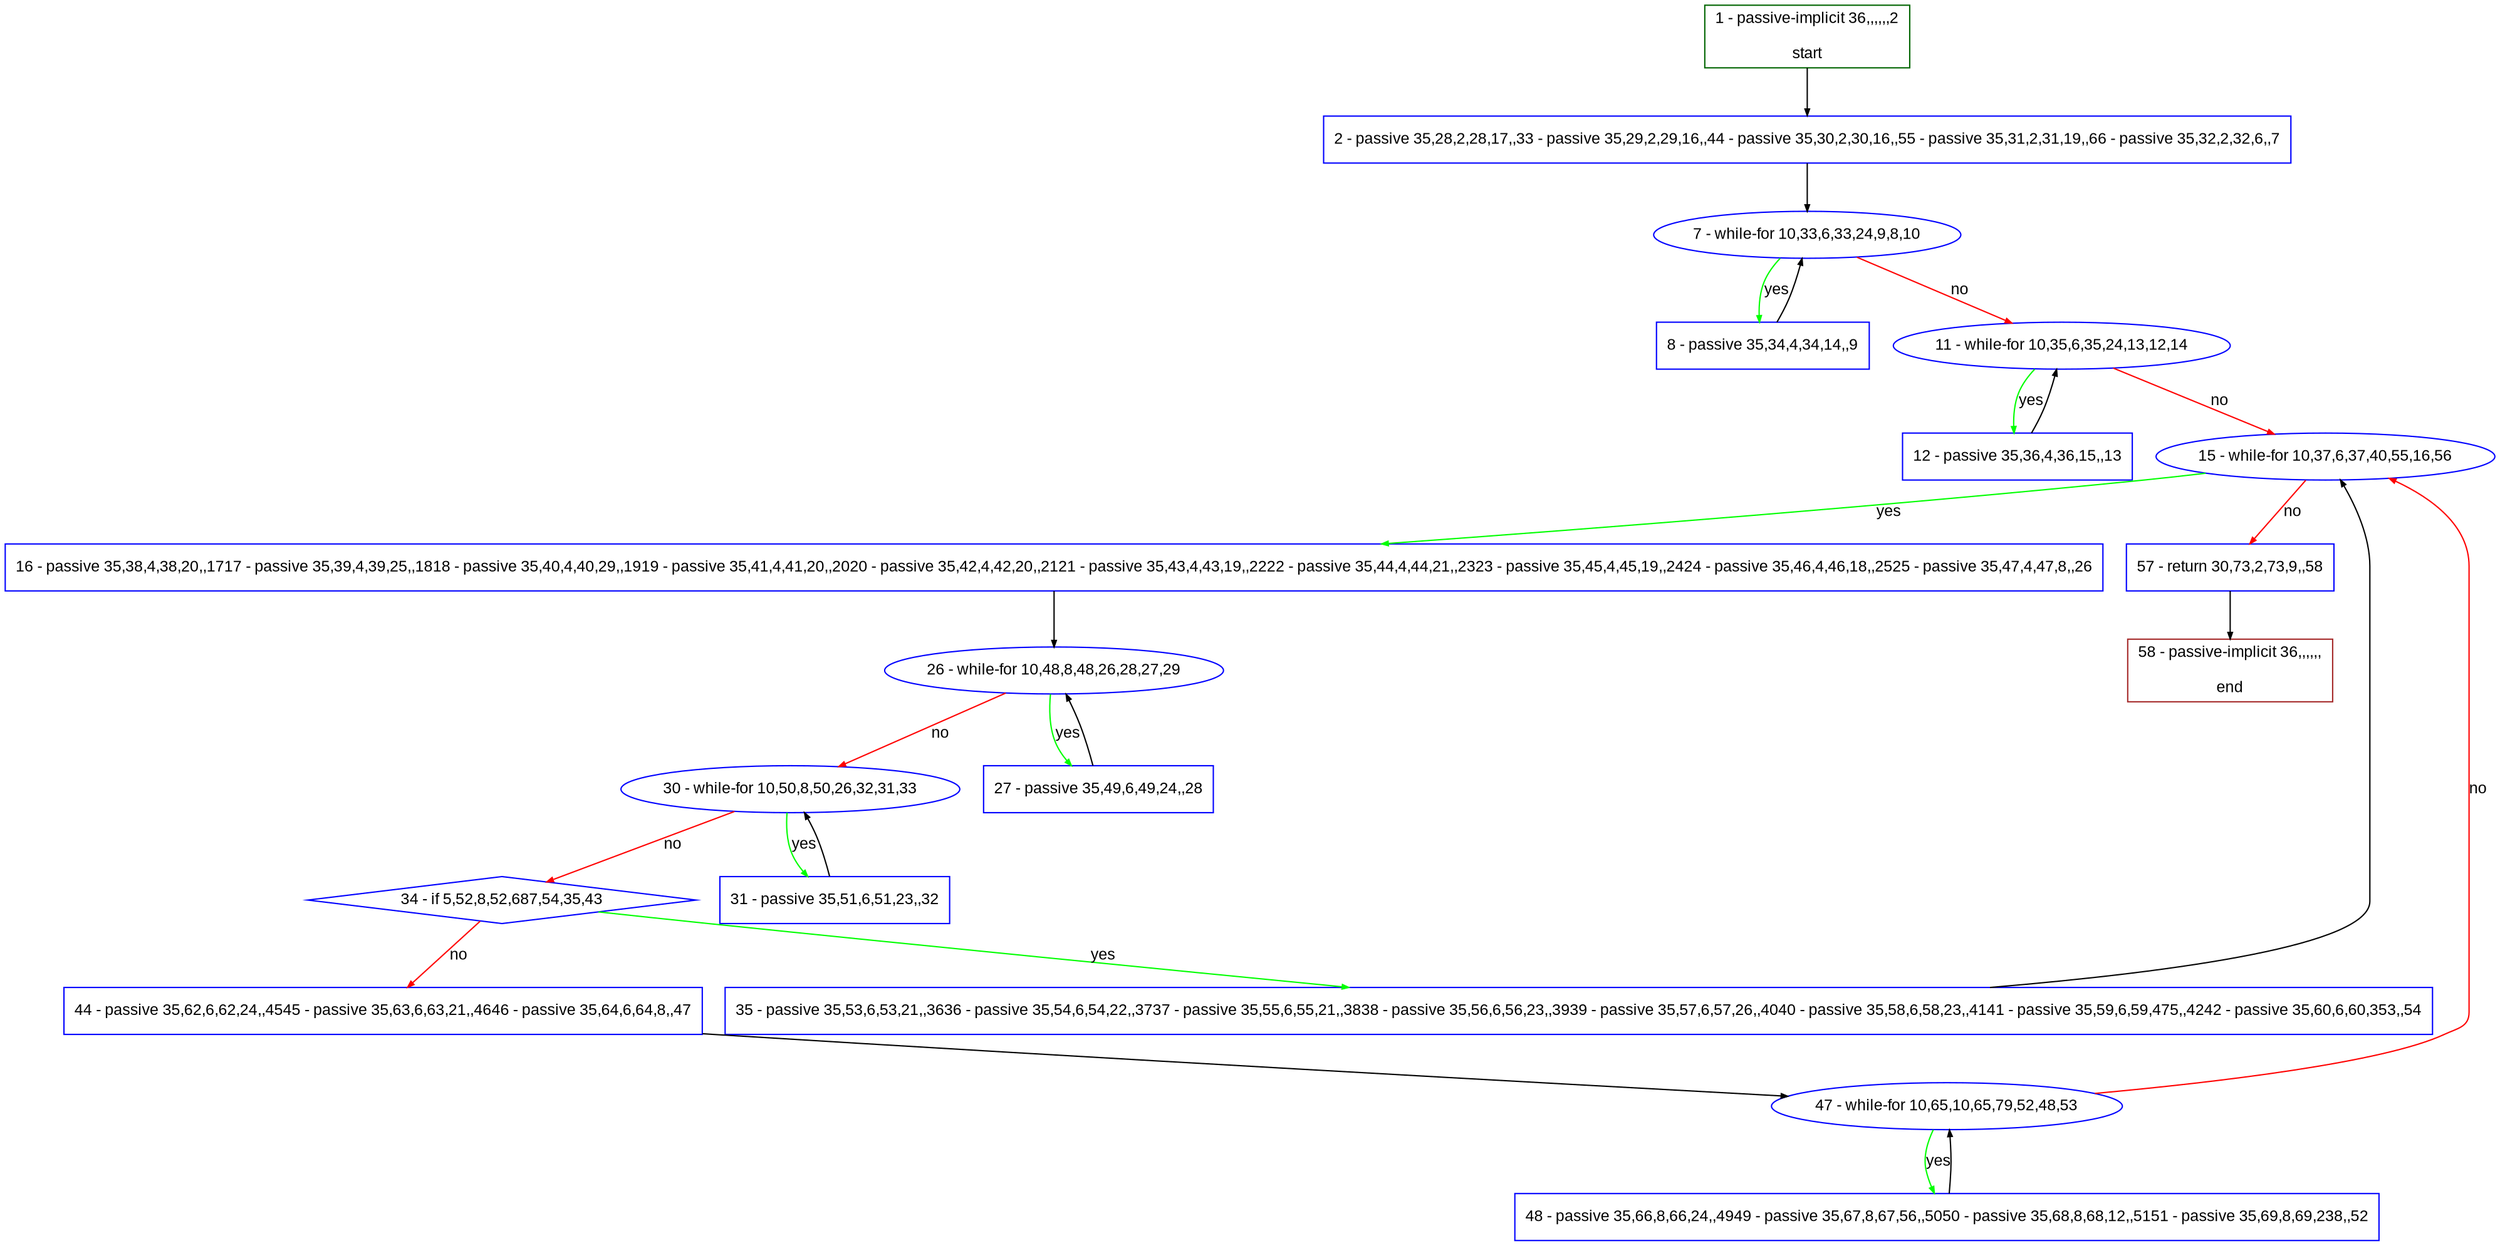 digraph "" {
  graph [pack="true", label="", fontsize="12", packmode="clust", fontname="Arial", fillcolor="#FFFFCC", bgcolor="white", style="rounded,filled", compound="true"];
  node [node_initialized="no", label="", color="grey", fontsize="12", fillcolor="white", fontname="Arial", style="filled", shape="rectangle", compound="true", fixedsize="false"];
  edge [fontcolor="black", arrowhead="normal", arrowtail="none", arrowsize="0.5", ltail="", label="", color="black", fontsize="12", lhead="", fontname="Arial", dir="forward", compound="true"];
  __N1 [label="2 - passive 35,28,2,28,17,,33 - passive 35,29,2,29,16,,44 - passive 35,30,2,30,16,,55 - passive 35,31,2,31,19,,66 - passive 35,32,2,32,6,,7", color="#0000ff", fillcolor="#ffffff", style="filled", shape="box"];
  __N2 [label="1 - passive-implicit 36,,,,,,2\n\nstart", color="#006400", fillcolor="#ffffff", style="filled", shape="box"];
  __N3 [label="7 - while-for 10,33,6,33,24,9,8,10", color="#0000ff", fillcolor="#ffffff", style="filled", shape="oval"];
  __N4 [label="8 - passive 35,34,4,34,14,,9", color="#0000ff", fillcolor="#ffffff", style="filled", shape="box"];
  __N5 [label="11 - while-for 10,35,6,35,24,13,12,14", color="#0000ff", fillcolor="#ffffff", style="filled", shape="oval"];
  __N6 [label="12 - passive 35,36,4,36,15,,13", color="#0000ff", fillcolor="#ffffff", style="filled", shape="box"];
  __N7 [label="15 - while-for 10,37,6,37,40,55,16,56", color="#0000ff", fillcolor="#ffffff", style="filled", shape="oval"];
  __N8 [label="16 - passive 35,38,4,38,20,,1717 - passive 35,39,4,39,25,,1818 - passive 35,40,4,40,29,,1919 - passive 35,41,4,41,20,,2020 - passive 35,42,4,42,20,,2121 - passive 35,43,4,43,19,,2222 - passive 35,44,4,44,21,,2323 - passive 35,45,4,45,19,,2424 - passive 35,46,4,46,18,,2525 - passive 35,47,4,47,8,,26", color="#0000ff", fillcolor="#ffffff", style="filled", shape="box"];
  __N9 [label="57 - return 30,73,2,73,9,,58", color="#0000ff", fillcolor="#ffffff", style="filled", shape="box"];
  __N10 [label="26 - while-for 10,48,8,48,26,28,27,29", color="#0000ff", fillcolor="#ffffff", style="filled", shape="oval"];
  __N11 [label="27 - passive 35,49,6,49,24,,28", color="#0000ff", fillcolor="#ffffff", style="filled", shape="box"];
  __N12 [label="30 - while-for 10,50,8,50,26,32,31,33", color="#0000ff", fillcolor="#ffffff", style="filled", shape="oval"];
  __N13 [label="31 - passive 35,51,6,51,23,,32", color="#0000ff", fillcolor="#ffffff", style="filled", shape="box"];
  __N14 [label="34 - if 5,52,8,52,687,54,35,43", color="#0000ff", fillcolor="#ffffff", style="filled", shape="diamond"];
  __N15 [label="35 - passive 35,53,6,53,21,,3636 - passive 35,54,6,54,22,,3737 - passive 35,55,6,55,21,,3838 - passive 35,56,6,56,23,,3939 - passive 35,57,6,57,26,,4040 - passive 35,58,6,58,23,,4141 - passive 35,59,6,59,475,,4242 - passive 35,60,6,60,353,,54", color="#0000ff", fillcolor="#ffffff", style="filled", shape="box"];
  __N16 [label="44 - passive 35,62,6,62,24,,4545 - passive 35,63,6,63,21,,4646 - passive 35,64,6,64,8,,47", color="#0000ff", fillcolor="#ffffff", style="filled", shape="box"];
  __N17 [label="47 - while-for 10,65,10,65,79,52,48,53", color="#0000ff", fillcolor="#ffffff", style="filled", shape="oval"];
  __N18 [label="48 - passive 35,66,8,66,24,,4949 - passive 35,67,8,67,56,,5050 - passive 35,68,8,68,12,,5151 - passive 35,69,8,69,238,,52", color="#0000ff", fillcolor="#ffffff", style="filled", shape="box"];
  __N19 [label="58 - passive-implicit 36,,,,,,\n\nend", color="#a52a2a", fillcolor="#ffffff", style="filled", shape="box"];
  __N2 -> __N1 [arrowhead="normal", arrowtail="none", color="#000000", label="", dir="forward"];
  __N1 -> __N3 [arrowhead="normal", arrowtail="none", color="#000000", label="", dir="forward"];
  __N3 -> __N4 [arrowhead="normal", arrowtail="none", color="#00ff00", label="yes", dir="forward"];
  __N4 -> __N3 [arrowhead="normal", arrowtail="none", color="#000000", label="", dir="forward"];
  __N3 -> __N5 [arrowhead="normal", arrowtail="none", color="#ff0000", label="no", dir="forward"];
  __N5 -> __N6 [arrowhead="normal", arrowtail="none", color="#00ff00", label="yes", dir="forward"];
  __N6 -> __N5 [arrowhead="normal", arrowtail="none", color="#000000", label="", dir="forward"];
  __N5 -> __N7 [arrowhead="normal", arrowtail="none", color="#ff0000", label="no", dir="forward"];
  __N7 -> __N8 [arrowhead="normal", arrowtail="none", color="#00ff00", label="yes", dir="forward"];
  __N7 -> __N9 [arrowhead="normal", arrowtail="none", color="#ff0000", label="no", dir="forward"];
  __N8 -> __N10 [arrowhead="normal", arrowtail="none", color="#000000", label="", dir="forward"];
  __N10 -> __N11 [arrowhead="normal", arrowtail="none", color="#00ff00", label="yes", dir="forward"];
  __N11 -> __N10 [arrowhead="normal", arrowtail="none", color="#000000", label="", dir="forward"];
  __N10 -> __N12 [arrowhead="normal", arrowtail="none", color="#ff0000", label="no", dir="forward"];
  __N12 -> __N13 [arrowhead="normal", arrowtail="none", color="#00ff00", label="yes", dir="forward"];
  __N13 -> __N12 [arrowhead="normal", arrowtail="none", color="#000000", label="", dir="forward"];
  __N12 -> __N14 [arrowhead="normal", arrowtail="none", color="#ff0000", label="no", dir="forward"];
  __N14 -> __N15 [arrowhead="normal", arrowtail="none", color="#00ff00", label="yes", dir="forward"];
  __N14 -> __N16 [arrowhead="normal", arrowtail="none", color="#ff0000", label="no", dir="forward"];
  __N15 -> __N7 [arrowhead="normal", arrowtail="none", color="#000000", label="", dir="forward"];
  __N16 -> __N17 [arrowhead="normal", arrowtail="none", color="#000000", label="", dir="forward"];
  __N17 -> __N7 [arrowhead="normal", arrowtail="none", color="#ff0000", label="no", dir="forward"];
  __N17 -> __N18 [arrowhead="normal", arrowtail="none", color="#00ff00", label="yes", dir="forward"];
  __N18 -> __N17 [arrowhead="normal", arrowtail="none", color="#000000", label="", dir="forward"];
  __N9 -> __N19 [arrowhead="normal", arrowtail="none", color="#000000", label="", dir="forward"];
}
